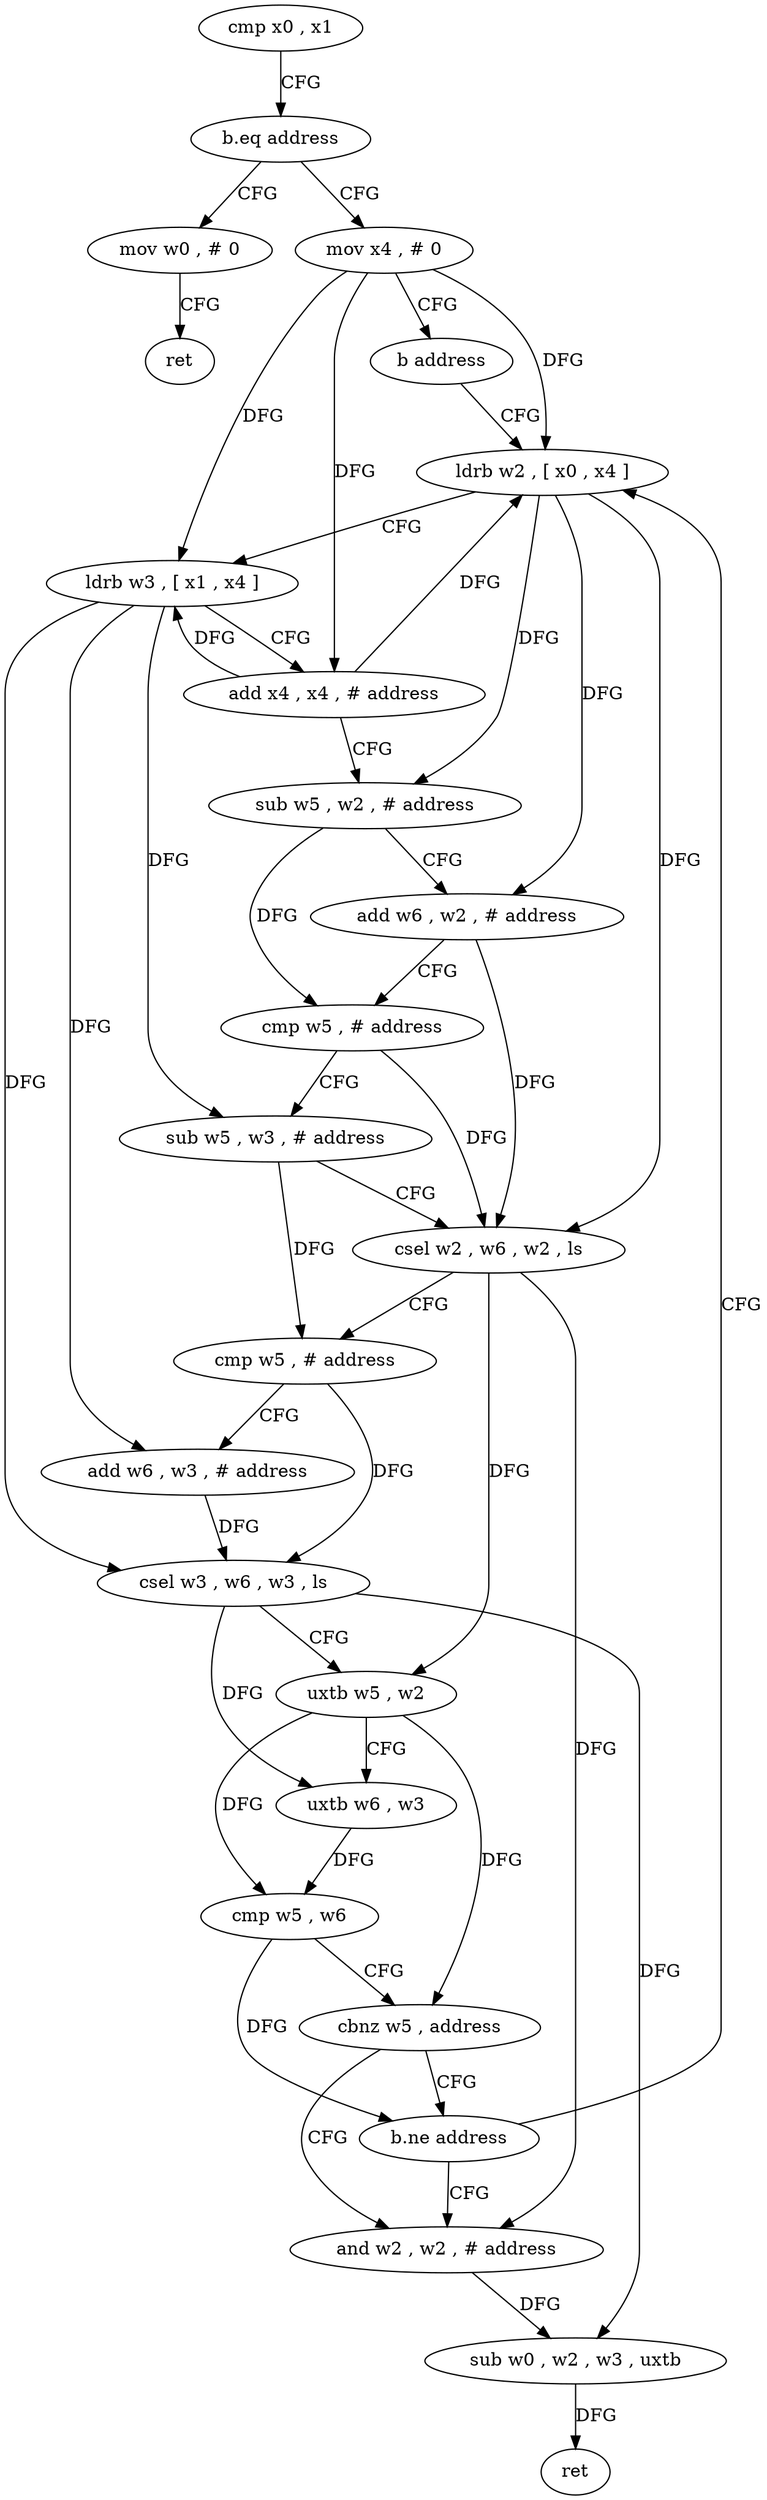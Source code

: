 digraph "func" {
"155952" [label = "cmp x0 , x1" ]
"155956" [label = "b.eq address" ]
"156044" [label = "mov w0 , # 0" ]
"155960" [label = "mov x4 , # 0" ]
"156048" [label = "ret" ]
"155964" [label = "b address" ]
"155972" [label = "ldrb w2 , [ x0 , x4 ]" ]
"155976" [label = "ldrb w3 , [ x1 , x4 ]" ]
"155980" [label = "add x4 , x4 , # address" ]
"155984" [label = "sub w5 , w2 , # address" ]
"155988" [label = "add w6 , w2 , # address" ]
"155992" [label = "cmp w5 , # address" ]
"155996" [label = "sub w5 , w3 , # address" ]
"156000" [label = "csel w2 , w6 , w2 , ls" ]
"156004" [label = "cmp w5 , # address" ]
"156008" [label = "add w6 , w3 , # address" ]
"156012" [label = "csel w3 , w6 , w3 , ls" ]
"156016" [label = "uxtb w5 , w2" ]
"156020" [label = "uxtb w6 , w3" ]
"156024" [label = "cmp w5 , w6" ]
"156028" [label = "cbnz w5 , address" ]
"155968" [label = "b.ne address" ]
"156032" [label = "and w2 , w2 , # address" ]
"156036" [label = "sub w0 , w2 , w3 , uxtb" ]
"156040" [label = "ret" ]
"155952" -> "155956" [ label = "CFG" ]
"155956" -> "156044" [ label = "CFG" ]
"155956" -> "155960" [ label = "CFG" ]
"156044" -> "156048" [ label = "CFG" ]
"155960" -> "155964" [ label = "CFG" ]
"155960" -> "155972" [ label = "DFG" ]
"155960" -> "155976" [ label = "DFG" ]
"155960" -> "155980" [ label = "DFG" ]
"155964" -> "155972" [ label = "CFG" ]
"155972" -> "155976" [ label = "CFG" ]
"155972" -> "155984" [ label = "DFG" ]
"155972" -> "155988" [ label = "DFG" ]
"155972" -> "156000" [ label = "DFG" ]
"155976" -> "155980" [ label = "CFG" ]
"155976" -> "155996" [ label = "DFG" ]
"155976" -> "156008" [ label = "DFG" ]
"155976" -> "156012" [ label = "DFG" ]
"155980" -> "155984" [ label = "CFG" ]
"155980" -> "155972" [ label = "DFG" ]
"155980" -> "155976" [ label = "DFG" ]
"155984" -> "155988" [ label = "CFG" ]
"155984" -> "155992" [ label = "DFG" ]
"155988" -> "155992" [ label = "CFG" ]
"155988" -> "156000" [ label = "DFG" ]
"155992" -> "155996" [ label = "CFG" ]
"155992" -> "156000" [ label = "DFG" ]
"155996" -> "156000" [ label = "CFG" ]
"155996" -> "156004" [ label = "DFG" ]
"156000" -> "156004" [ label = "CFG" ]
"156000" -> "156016" [ label = "DFG" ]
"156000" -> "156032" [ label = "DFG" ]
"156004" -> "156008" [ label = "CFG" ]
"156004" -> "156012" [ label = "DFG" ]
"156008" -> "156012" [ label = "DFG" ]
"156012" -> "156016" [ label = "CFG" ]
"156012" -> "156020" [ label = "DFG" ]
"156012" -> "156036" [ label = "DFG" ]
"156016" -> "156020" [ label = "CFG" ]
"156016" -> "156024" [ label = "DFG" ]
"156016" -> "156028" [ label = "DFG" ]
"156020" -> "156024" [ label = "DFG" ]
"156024" -> "156028" [ label = "CFG" ]
"156024" -> "155968" [ label = "DFG" ]
"156028" -> "155968" [ label = "CFG" ]
"156028" -> "156032" [ label = "CFG" ]
"155968" -> "156032" [ label = "CFG" ]
"155968" -> "155972" [ label = "CFG" ]
"156032" -> "156036" [ label = "DFG" ]
"156036" -> "156040" [ label = "DFG" ]
}
